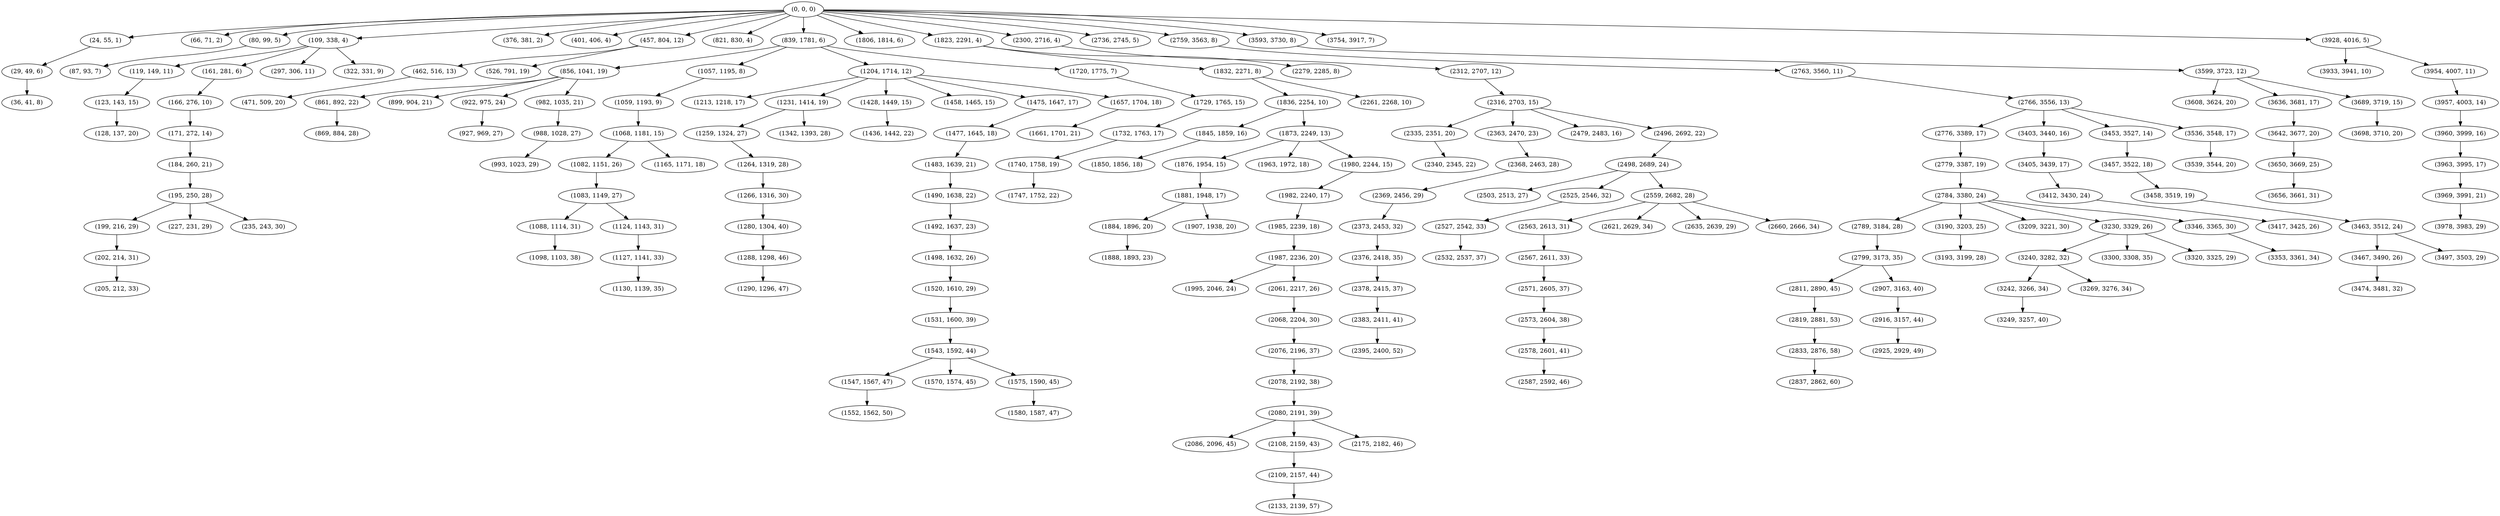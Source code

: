 digraph tree {
    "(0, 0, 0)";
    "(24, 55, 1)";
    "(29, 49, 6)";
    "(36, 41, 8)";
    "(66, 71, 2)";
    "(80, 99, 5)";
    "(87, 93, 7)";
    "(109, 338, 4)";
    "(119, 149, 11)";
    "(123, 143, 15)";
    "(128, 137, 20)";
    "(161, 281, 6)";
    "(166, 276, 10)";
    "(171, 272, 14)";
    "(184, 260, 21)";
    "(195, 250, 28)";
    "(199, 216, 29)";
    "(202, 214, 31)";
    "(205, 212, 33)";
    "(227, 231, 29)";
    "(235, 243, 30)";
    "(297, 306, 11)";
    "(322, 331, 9)";
    "(376, 381, 2)";
    "(401, 406, 4)";
    "(457, 804, 12)";
    "(462, 516, 13)";
    "(471, 509, 20)";
    "(526, 791, 19)";
    "(821, 830, 4)";
    "(839, 1781, 6)";
    "(856, 1041, 19)";
    "(861, 892, 22)";
    "(869, 884, 28)";
    "(899, 904, 21)";
    "(922, 975, 24)";
    "(927, 969, 27)";
    "(982, 1035, 21)";
    "(988, 1028, 27)";
    "(993, 1023, 29)";
    "(1057, 1195, 8)";
    "(1059, 1193, 9)";
    "(1068, 1181, 15)";
    "(1082, 1151, 26)";
    "(1083, 1149, 27)";
    "(1088, 1114, 31)";
    "(1098, 1103, 38)";
    "(1124, 1143, 31)";
    "(1127, 1141, 33)";
    "(1130, 1139, 35)";
    "(1165, 1171, 18)";
    "(1204, 1714, 12)";
    "(1213, 1218, 17)";
    "(1231, 1414, 19)";
    "(1259, 1324, 27)";
    "(1264, 1319, 28)";
    "(1266, 1316, 30)";
    "(1280, 1304, 40)";
    "(1288, 1298, 46)";
    "(1290, 1296, 47)";
    "(1342, 1393, 28)";
    "(1428, 1449, 15)";
    "(1436, 1442, 22)";
    "(1458, 1465, 15)";
    "(1475, 1647, 17)";
    "(1477, 1645, 18)";
    "(1483, 1639, 21)";
    "(1490, 1638, 22)";
    "(1492, 1637, 23)";
    "(1498, 1632, 26)";
    "(1520, 1610, 29)";
    "(1531, 1600, 39)";
    "(1543, 1592, 44)";
    "(1547, 1567, 47)";
    "(1552, 1562, 50)";
    "(1570, 1574, 45)";
    "(1575, 1590, 45)";
    "(1580, 1587, 47)";
    "(1657, 1704, 18)";
    "(1661, 1701, 21)";
    "(1720, 1775, 7)";
    "(1729, 1765, 15)";
    "(1732, 1763, 17)";
    "(1740, 1758, 19)";
    "(1747, 1752, 22)";
    "(1806, 1814, 6)";
    "(1823, 2291, 4)";
    "(1832, 2271, 8)";
    "(1836, 2254, 10)";
    "(1845, 1859, 16)";
    "(1850, 1856, 18)";
    "(1873, 2249, 13)";
    "(1876, 1954, 15)";
    "(1881, 1948, 17)";
    "(1884, 1896, 20)";
    "(1888, 1893, 23)";
    "(1907, 1938, 20)";
    "(1963, 1972, 18)";
    "(1980, 2244, 15)";
    "(1982, 2240, 17)";
    "(1985, 2239, 18)";
    "(1987, 2236, 20)";
    "(1995, 2046, 24)";
    "(2061, 2217, 26)";
    "(2068, 2204, 30)";
    "(2076, 2196, 37)";
    "(2078, 2192, 38)";
    "(2080, 2191, 39)";
    "(2086, 2096, 45)";
    "(2108, 2159, 43)";
    "(2109, 2157, 44)";
    "(2133, 2139, 57)";
    "(2175, 2182, 46)";
    "(2261, 2268, 10)";
    "(2279, 2285, 8)";
    "(2300, 2716, 4)";
    "(2312, 2707, 12)";
    "(2316, 2703, 15)";
    "(2335, 2351, 20)";
    "(2340, 2345, 22)";
    "(2363, 2470, 23)";
    "(2368, 2463, 28)";
    "(2369, 2456, 29)";
    "(2373, 2453, 32)";
    "(2376, 2418, 35)";
    "(2378, 2415, 37)";
    "(2383, 2411, 41)";
    "(2395, 2400, 52)";
    "(2479, 2483, 16)";
    "(2496, 2692, 22)";
    "(2498, 2689, 24)";
    "(2503, 2513, 27)";
    "(2525, 2546, 32)";
    "(2527, 2542, 33)";
    "(2532, 2537, 37)";
    "(2559, 2682, 28)";
    "(2563, 2613, 31)";
    "(2567, 2611, 33)";
    "(2571, 2605, 37)";
    "(2573, 2604, 38)";
    "(2578, 2601, 41)";
    "(2587, 2592, 46)";
    "(2621, 2629, 34)";
    "(2635, 2639, 29)";
    "(2660, 2666, 34)";
    "(2736, 2745, 5)";
    "(2759, 3563, 8)";
    "(2763, 3560, 11)";
    "(2766, 3556, 13)";
    "(2776, 3389, 17)";
    "(2779, 3387, 19)";
    "(2784, 3380, 24)";
    "(2789, 3184, 28)";
    "(2799, 3173, 35)";
    "(2811, 2890, 45)";
    "(2819, 2881, 53)";
    "(2833, 2876, 58)";
    "(2837, 2862, 60)";
    "(2907, 3163, 40)";
    "(2916, 3157, 44)";
    "(2925, 2929, 49)";
    "(3190, 3203, 25)";
    "(3193, 3199, 28)";
    "(3209, 3221, 30)";
    "(3230, 3329, 26)";
    "(3240, 3282, 32)";
    "(3242, 3266, 34)";
    "(3249, 3257, 40)";
    "(3269, 3276, 34)";
    "(3300, 3308, 35)";
    "(3320, 3325, 29)";
    "(3346, 3365, 30)";
    "(3353, 3361, 34)";
    "(3403, 3440, 16)";
    "(3405, 3439, 17)";
    "(3412, 3430, 24)";
    "(3417, 3425, 26)";
    "(3453, 3527, 14)";
    "(3457, 3522, 18)";
    "(3458, 3519, 19)";
    "(3463, 3512, 24)";
    "(3467, 3490, 26)";
    "(3474, 3481, 32)";
    "(3497, 3503, 29)";
    "(3536, 3548, 17)";
    "(3539, 3544, 20)";
    "(3593, 3730, 8)";
    "(3599, 3723, 12)";
    "(3608, 3624, 20)";
    "(3636, 3681, 17)";
    "(3642, 3677, 20)";
    "(3650, 3669, 25)";
    "(3656, 3661, 31)";
    "(3689, 3719, 15)";
    "(3698, 3710, 20)";
    "(3754, 3917, 7)";
    "(3928, 4016, 5)";
    "(3933, 3941, 10)";
    "(3954, 4007, 11)";
    "(3957, 4003, 14)";
    "(3960, 3999, 16)";
    "(3963, 3995, 17)";
    "(3969, 3991, 21)";
    "(3978, 3983, 29)";
    "(0, 0, 0)" -> "(24, 55, 1)";
    "(0, 0, 0)" -> "(66, 71, 2)";
    "(0, 0, 0)" -> "(80, 99, 5)";
    "(0, 0, 0)" -> "(109, 338, 4)";
    "(0, 0, 0)" -> "(376, 381, 2)";
    "(0, 0, 0)" -> "(401, 406, 4)";
    "(0, 0, 0)" -> "(457, 804, 12)";
    "(0, 0, 0)" -> "(821, 830, 4)";
    "(0, 0, 0)" -> "(839, 1781, 6)";
    "(0, 0, 0)" -> "(1806, 1814, 6)";
    "(0, 0, 0)" -> "(1823, 2291, 4)";
    "(0, 0, 0)" -> "(2300, 2716, 4)";
    "(0, 0, 0)" -> "(2736, 2745, 5)";
    "(0, 0, 0)" -> "(2759, 3563, 8)";
    "(0, 0, 0)" -> "(3593, 3730, 8)";
    "(0, 0, 0)" -> "(3754, 3917, 7)";
    "(0, 0, 0)" -> "(3928, 4016, 5)";
    "(24, 55, 1)" -> "(29, 49, 6)";
    "(29, 49, 6)" -> "(36, 41, 8)";
    "(80, 99, 5)" -> "(87, 93, 7)";
    "(109, 338, 4)" -> "(119, 149, 11)";
    "(109, 338, 4)" -> "(161, 281, 6)";
    "(109, 338, 4)" -> "(297, 306, 11)";
    "(109, 338, 4)" -> "(322, 331, 9)";
    "(119, 149, 11)" -> "(123, 143, 15)";
    "(123, 143, 15)" -> "(128, 137, 20)";
    "(161, 281, 6)" -> "(166, 276, 10)";
    "(166, 276, 10)" -> "(171, 272, 14)";
    "(171, 272, 14)" -> "(184, 260, 21)";
    "(184, 260, 21)" -> "(195, 250, 28)";
    "(195, 250, 28)" -> "(199, 216, 29)";
    "(195, 250, 28)" -> "(227, 231, 29)";
    "(195, 250, 28)" -> "(235, 243, 30)";
    "(199, 216, 29)" -> "(202, 214, 31)";
    "(202, 214, 31)" -> "(205, 212, 33)";
    "(457, 804, 12)" -> "(462, 516, 13)";
    "(457, 804, 12)" -> "(526, 791, 19)";
    "(462, 516, 13)" -> "(471, 509, 20)";
    "(839, 1781, 6)" -> "(856, 1041, 19)";
    "(839, 1781, 6)" -> "(1057, 1195, 8)";
    "(839, 1781, 6)" -> "(1204, 1714, 12)";
    "(839, 1781, 6)" -> "(1720, 1775, 7)";
    "(856, 1041, 19)" -> "(861, 892, 22)";
    "(856, 1041, 19)" -> "(899, 904, 21)";
    "(856, 1041, 19)" -> "(922, 975, 24)";
    "(856, 1041, 19)" -> "(982, 1035, 21)";
    "(861, 892, 22)" -> "(869, 884, 28)";
    "(922, 975, 24)" -> "(927, 969, 27)";
    "(982, 1035, 21)" -> "(988, 1028, 27)";
    "(988, 1028, 27)" -> "(993, 1023, 29)";
    "(1057, 1195, 8)" -> "(1059, 1193, 9)";
    "(1059, 1193, 9)" -> "(1068, 1181, 15)";
    "(1068, 1181, 15)" -> "(1082, 1151, 26)";
    "(1068, 1181, 15)" -> "(1165, 1171, 18)";
    "(1082, 1151, 26)" -> "(1083, 1149, 27)";
    "(1083, 1149, 27)" -> "(1088, 1114, 31)";
    "(1083, 1149, 27)" -> "(1124, 1143, 31)";
    "(1088, 1114, 31)" -> "(1098, 1103, 38)";
    "(1124, 1143, 31)" -> "(1127, 1141, 33)";
    "(1127, 1141, 33)" -> "(1130, 1139, 35)";
    "(1204, 1714, 12)" -> "(1213, 1218, 17)";
    "(1204, 1714, 12)" -> "(1231, 1414, 19)";
    "(1204, 1714, 12)" -> "(1428, 1449, 15)";
    "(1204, 1714, 12)" -> "(1458, 1465, 15)";
    "(1204, 1714, 12)" -> "(1475, 1647, 17)";
    "(1204, 1714, 12)" -> "(1657, 1704, 18)";
    "(1231, 1414, 19)" -> "(1259, 1324, 27)";
    "(1231, 1414, 19)" -> "(1342, 1393, 28)";
    "(1259, 1324, 27)" -> "(1264, 1319, 28)";
    "(1264, 1319, 28)" -> "(1266, 1316, 30)";
    "(1266, 1316, 30)" -> "(1280, 1304, 40)";
    "(1280, 1304, 40)" -> "(1288, 1298, 46)";
    "(1288, 1298, 46)" -> "(1290, 1296, 47)";
    "(1428, 1449, 15)" -> "(1436, 1442, 22)";
    "(1475, 1647, 17)" -> "(1477, 1645, 18)";
    "(1477, 1645, 18)" -> "(1483, 1639, 21)";
    "(1483, 1639, 21)" -> "(1490, 1638, 22)";
    "(1490, 1638, 22)" -> "(1492, 1637, 23)";
    "(1492, 1637, 23)" -> "(1498, 1632, 26)";
    "(1498, 1632, 26)" -> "(1520, 1610, 29)";
    "(1520, 1610, 29)" -> "(1531, 1600, 39)";
    "(1531, 1600, 39)" -> "(1543, 1592, 44)";
    "(1543, 1592, 44)" -> "(1547, 1567, 47)";
    "(1543, 1592, 44)" -> "(1570, 1574, 45)";
    "(1543, 1592, 44)" -> "(1575, 1590, 45)";
    "(1547, 1567, 47)" -> "(1552, 1562, 50)";
    "(1575, 1590, 45)" -> "(1580, 1587, 47)";
    "(1657, 1704, 18)" -> "(1661, 1701, 21)";
    "(1720, 1775, 7)" -> "(1729, 1765, 15)";
    "(1729, 1765, 15)" -> "(1732, 1763, 17)";
    "(1732, 1763, 17)" -> "(1740, 1758, 19)";
    "(1740, 1758, 19)" -> "(1747, 1752, 22)";
    "(1823, 2291, 4)" -> "(1832, 2271, 8)";
    "(1823, 2291, 4)" -> "(2279, 2285, 8)";
    "(1832, 2271, 8)" -> "(1836, 2254, 10)";
    "(1832, 2271, 8)" -> "(2261, 2268, 10)";
    "(1836, 2254, 10)" -> "(1845, 1859, 16)";
    "(1836, 2254, 10)" -> "(1873, 2249, 13)";
    "(1845, 1859, 16)" -> "(1850, 1856, 18)";
    "(1873, 2249, 13)" -> "(1876, 1954, 15)";
    "(1873, 2249, 13)" -> "(1963, 1972, 18)";
    "(1873, 2249, 13)" -> "(1980, 2244, 15)";
    "(1876, 1954, 15)" -> "(1881, 1948, 17)";
    "(1881, 1948, 17)" -> "(1884, 1896, 20)";
    "(1881, 1948, 17)" -> "(1907, 1938, 20)";
    "(1884, 1896, 20)" -> "(1888, 1893, 23)";
    "(1980, 2244, 15)" -> "(1982, 2240, 17)";
    "(1982, 2240, 17)" -> "(1985, 2239, 18)";
    "(1985, 2239, 18)" -> "(1987, 2236, 20)";
    "(1987, 2236, 20)" -> "(1995, 2046, 24)";
    "(1987, 2236, 20)" -> "(2061, 2217, 26)";
    "(2061, 2217, 26)" -> "(2068, 2204, 30)";
    "(2068, 2204, 30)" -> "(2076, 2196, 37)";
    "(2076, 2196, 37)" -> "(2078, 2192, 38)";
    "(2078, 2192, 38)" -> "(2080, 2191, 39)";
    "(2080, 2191, 39)" -> "(2086, 2096, 45)";
    "(2080, 2191, 39)" -> "(2108, 2159, 43)";
    "(2080, 2191, 39)" -> "(2175, 2182, 46)";
    "(2108, 2159, 43)" -> "(2109, 2157, 44)";
    "(2109, 2157, 44)" -> "(2133, 2139, 57)";
    "(2300, 2716, 4)" -> "(2312, 2707, 12)";
    "(2312, 2707, 12)" -> "(2316, 2703, 15)";
    "(2316, 2703, 15)" -> "(2335, 2351, 20)";
    "(2316, 2703, 15)" -> "(2363, 2470, 23)";
    "(2316, 2703, 15)" -> "(2479, 2483, 16)";
    "(2316, 2703, 15)" -> "(2496, 2692, 22)";
    "(2335, 2351, 20)" -> "(2340, 2345, 22)";
    "(2363, 2470, 23)" -> "(2368, 2463, 28)";
    "(2368, 2463, 28)" -> "(2369, 2456, 29)";
    "(2369, 2456, 29)" -> "(2373, 2453, 32)";
    "(2373, 2453, 32)" -> "(2376, 2418, 35)";
    "(2376, 2418, 35)" -> "(2378, 2415, 37)";
    "(2378, 2415, 37)" -> "(2383, 2411, 41)";
    "(2383, 2411, 41)" -> "(2395, 2400, 52)";
    "(2496, 2692, 22)" -> "(2498, 2689, 24)";
    "(2498, 2689, 24)" -> "(2503, 2513, 27)";
    "(2498, 2689, 24)" -> "(2525, 2546, 32)";
    "(2498, 2689, 24)" -> "(2559, 2682, 28)";
    "(2525, 2546, 32)" -> "(2527, 2542, 33)";
    "(2527, 2542, 33)" -> "(2532, 2537, 37)";
    "(2559, 2682, 28)" -> "(2563, 2613, 31)";
    "(2559, 2682, 28)" -> "(2621, 2629, 34)";
    "(2559, 2682, 28)" -> "(2635, 2639, 29)";
    "(2559, 2682, 28)" -> "(2660, 2666, 34)";
    "(2563, 2613, 31)" -> "(2567, 2611, 33)";
    "(2567, 2611, 33)" -> "(2571, 2605, 37)";
    "(2571, 2605, 37)" -> "(2573, 2604, 38)";
    "(2573, 2604, 38)" -> "(2578, 2601, 41)";
    "(2578, 2601, 41)" -> "(2587, 2592, 46)";
    "(2759, 3563, 8)" -> "(2763, 3560, 11)";
    "(2763, 3560, 11)" -> "(2766, 3556, 13)";
    "(2766, 3556, 13)" -> "(2776, 3389, 17)";
    "(2766, 3556, 13)" -> "(3403, 3440, 16)";
    "(2766, 3556, 13)" -> "(3453, 3527, 14)";
    "(2766, 3556, 13)" -> "(3536, 3548, 17)";
    "(2776, 3389, 17)" -> "(2779, 3387, 19)";
    "(2779, 3387, 19)" -> "(2784, 3380, 24)";
    "(2784, 3380, 24)" -> "(2789, 3184, 28)";
    "(2784, 3380, 24)" -> "(3190, 3203, 25)";
    "(2784, 3380, 24)" -> "(3209, 3221, 30)";
    "(2784, 3380, 24)" -> "(3230, 3329, 26)";
    "(2784, 3380, 24)" -> "(3346, 3365, 30)";
    "(2789, 3184, 28)" -> "(2799, 3173, 35)";
    "(2799, 3173, 35)" -> "(2811, 2890, 45)";
    "(2799, 3173, 35)" -> "(2907, 3163, 40)";
    "(2811, 2890, 45)" -> "(2819, 2881, 53)";
    "(2819, 2881, 53)" -> "(2833, 2876, 58)";
    "(2833, 2876, 58)" -> "(2837, 2862, 60)";
    "(2907, 3163, 40)" -> "(2916, 3157, 44)";
    "(2916, 3157, 44)" -> "(2925, 2929, 49)";
    "(3190, 3203, 25)" -> "(3193, 3199, 28)";
    "(3230, 3329, 26)" -> "(3240, 3282, 32)";
    "(3230, 3329, 26)" -> "(3300, 3308, 35)";
    "(3230, 3329, 26)" -> "(3320, 3325, 29)";
    "(3240, 3282, 32)" -> "(3242, 3266, 34)";
    "(3240, 3282, 32)" -> "(3269, 3276, 34)";
    "(3242, 3266, 34)" -> "(3249, 3257, 40)";
    "(3346, 3365, 30)" -> "(3353, 3361, 34)";
    "(3403, 3440, 16)" -> "(3405, 3439, 17)";
    "(3405, 3439, 17)" -> "(3412, 3430, 24)";
    "(3412, 3430, 24)" -> "(3417, 3425, 26)";
    "(3453, 3527, 14)" -> "(3457, 3522, 18)";
    "(3457, 3522, 18)" -> "(3458, 3519, 19)";
    "(3458, 3519, 19)" -> "(3463, 3512, 24)";
    "(3463, 3512, 24)" -> "(3467, 3490, 26)";
    "(3463, 3512, 24)" -> "(3497, 3503, 29)";
    "(3467, 3490, 26)" -> "(3474, 3481, 32)";
    "(3536, 3548, 17)" -> "(3539, 3544, 20)";
    "(3593, 3730, 8)" -> "(3599, 3723, 12)";
    "(3599, 3723, 12)" -> "(3608, 3624, 20)";
    "(3599, 3723, 12)" -> "(3636, 3681, 17)";
    "(3599, 3723, 12)" -> "(3689, 3719, 15)";
    "(3636, 3681, 17)" -> "(3642, 3677, 20)";
    "(3642, 3677, 20)" -> "(3650, 3669, 25)";
    "(3650, 3669, 25)" -> "(3656, 3661, 31)";
    "(3689, 3719, 15)" -> "(3698, 3710, 20)";
    "(3928, 4016, 5)" -> "(3933, 3941, 10)";
    "(3928, 4016, 5)" -> "(3954, 4007, 11)";
    "(3954, 4007, 11)" -> "(3957, 4003, 14)";
    "(3957, 4003, 14)" -> "(3960, 3999, 16)";
    "(3960, 3999, 16)" -> "(3963, 3995, 17)";
    "(3963, 3995, 17)" -> "(3969, 3991, 21)";
    "(3969, 3991, 21)" -> "(3978, 3983, 29)";
}
